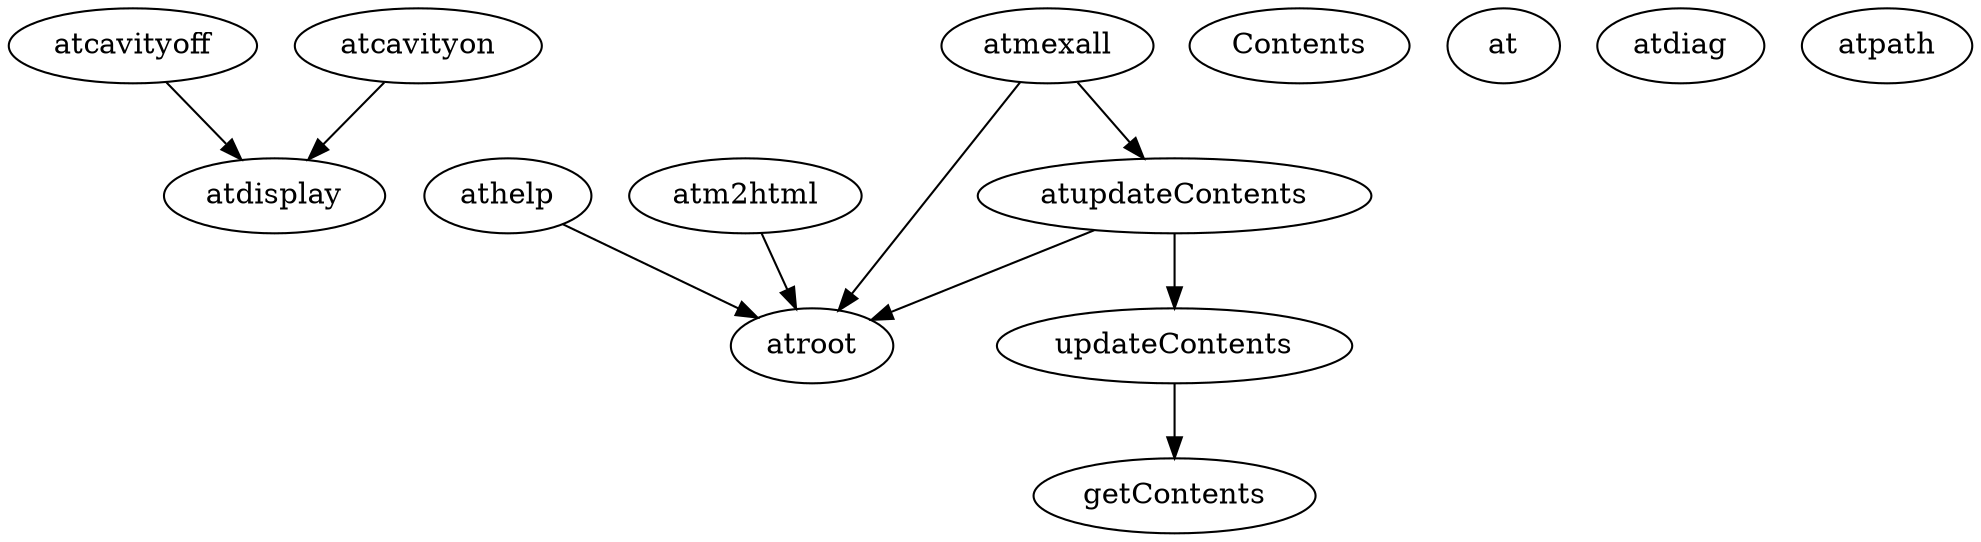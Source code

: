 /* Created by mdot for Matlab */
digraph m2html {
  atcavityoff -> atdisplay;
  atcavityon -> atdisplay;
  athelp -> atroot;
  atm2html -> atroot;
  atmexall -> atroot;
  atmexall -> atupdateContents;
  atupdateContents -> atroot;
  atupdateContents -> updateContents;
  updateContents -> getContents;

  Contents [URL="Contents.html"];
  at [URL="at.html"];
  atcavityoff [URL="atcavityoff.html"];
  atcavityon [URL="atcavityon.html"];
  atdiag [URL="atdiag.html"];
  atdisplay [URL="atdisplay.html"];
  athelp [URL="athelp.html"];
  atm2html [URL="atm2html.html"];
  atmexall [URL="atmexall.html"];
  atpath [URL="atpath.html"];
  atroot [URL="atroot.html"];
  atupdateContents [URL="atupdateContents.html"];
  getContents [URL="getContents.html"];
  updateContents [URL="updateContents.html"];
}